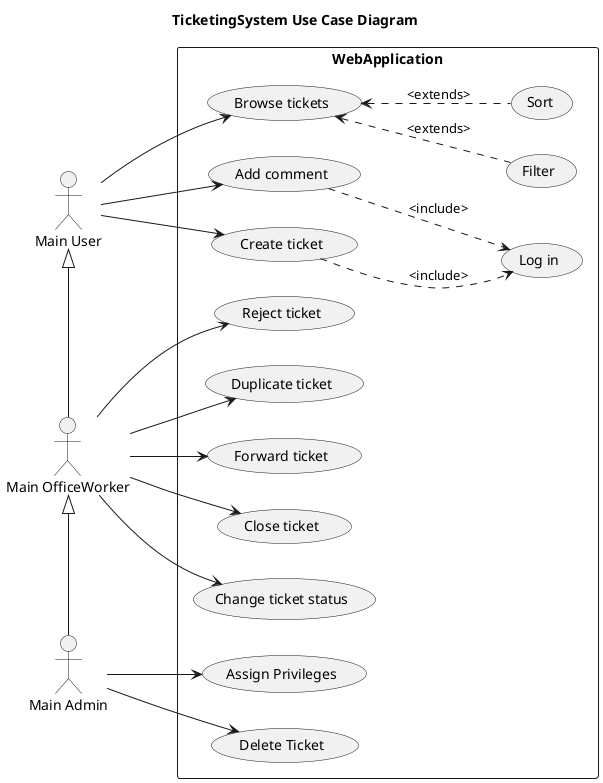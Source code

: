 @startuml
title TicketingSystem Use Case Diagram
left to right direction
'https://plantuml.com/use-case-diagram

:Main Admin: as Admin
:Main OfficeWorker: as OfficeWorker
:Main User: as User

User <|- OfficeWorker
OfficeWorker <|- Admin


rectangle WebApplication {
OfficeWorker -> (Reject ticket)
OfficeWorker -> (Duplicate ticket)
OfficeWorker -> (Forward ticket)
OfficeWorker -> (Close ticket)
OfficeWorker -> (Change ticket status)



User --> (Browse tickets)
User --> (Add comment)
User --> (Create ticket)

(Browse tickets) <.. (Filter): <extends>
(Browse tickets) <.. (Sort): <extends>
(Create ticket) ..> (Log in): <include>
(Add comment) ..> (Log in): <include>


Admin --> (Assign Privileges)
Admin --> (Delete Ticket)

}


@enduml
